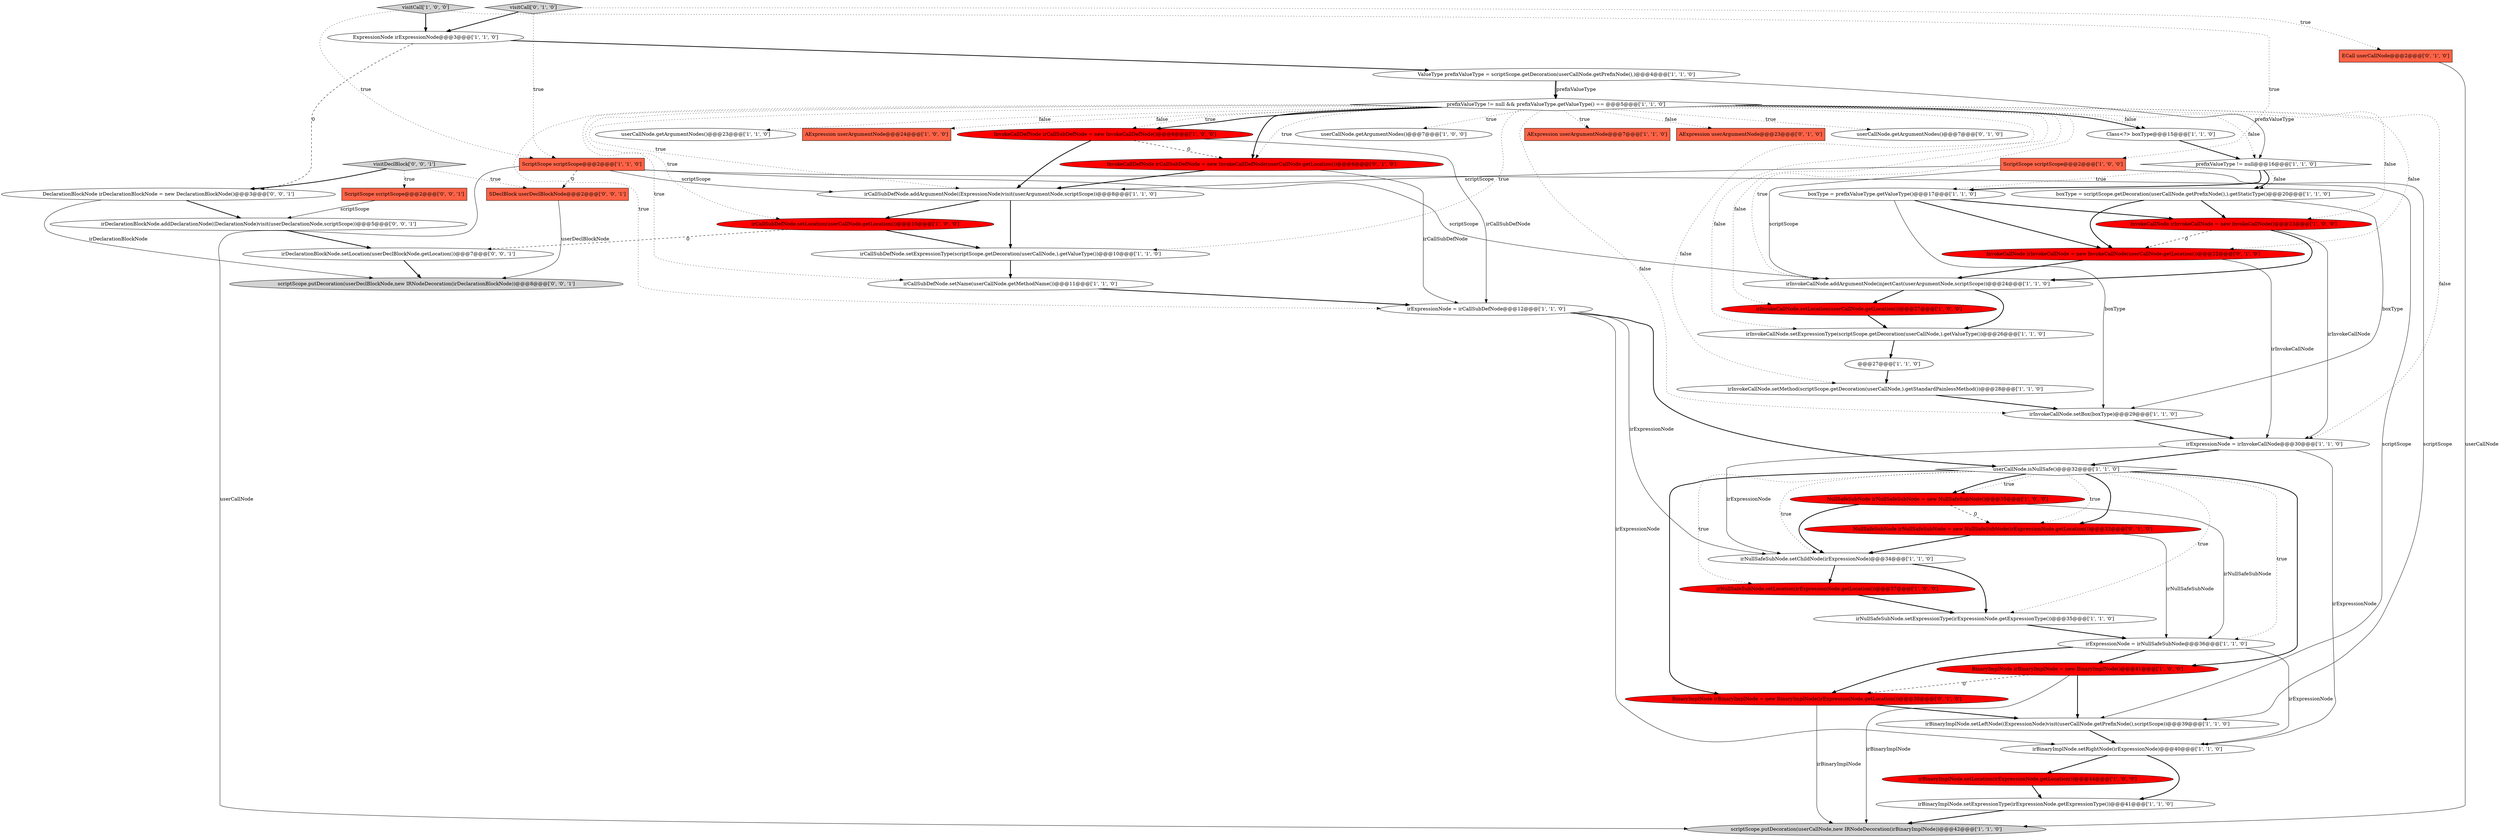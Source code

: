 digraph {
37 [style = filled, label = "irExpressionNode = irInvokeCallNode@@@30@@@['1', '1', '0']", fillcolor = white, shape = ellipse image = "AAA0AAABBB1BBB"];
26 [style = filled, label = "AExpression userArgumentNode@@@7@@@['1', '1', '0']", fillcolor = tomato, shape = box image = "AAA0AAABBB1BBB"];
21 [style = filled, label = "NullSafeSubNode irNullSafeSubNode = new NullSafeSubNode()@@@35@@@['1', '0', '0']", fillcolor = red, shape = ellipse image = "AAA1AAABBB1BBB"];
49 [style = filled, label = "ScriptScope scriptScope@@@2@@@['0', '0', '1']", fillcolor = tomato, shape = box image = "AAA0AAABBB3BBB"];
2 [style = filled, label = "userCallNode.isNullSafe()@@@32@@@['1', '1', '0']", fillcolor = white, shape = diamond image = "AAA0AAABBB1BBB"];
41 [style = filled, label = "AExpression userArgumentNode@@@23@@@['0', '1', '0']", fillcolor = tomato, shape = box image = "AAA0AAABBB2BBB"];
43 [style = filled, label = "userCallNode.getArgumentNodes()@@@7@@@['0', '1', '0']", fillcolor = white, shape = ellipse image = "AAA0AAABBB2BBB"];
14 [style = filled, label = "irCallSubDefNode.setExpressionType(scriptScope.getDecoration(userCallNode,).getValueType())@@@10@@@['1', '1', '0']", fillcolor = white, shape = ellipse image = "AAA0AAABBB1BBB"];
6 [style = filled, label = "irCallSubDefNode.addArgumentNode((ExpressionNode)visit(userArgumentNode,scriptScope))@@@8@@@['1', '1', '0']", fillcolor = white, shape = ellipse image = "AAA0AAABBB1BBB"];
19 [style = filled, label = "irInvokeCallNode.setBox(boxType)@@@29@@@['1', '1', '0']", fillcolor = white, shape = ellipse image = "AAA0AAABBB1BBB"];
53 [style = filled, label = "DeclarationBlockNode irDeclarationBlockNode = new DeclarationBlockNode()@@@3@@@['0', '0', '1']", fillcolor = white, shape = ellipse image = "AAA0AAABBB3BBB"];
15 [style = filled, label = "ScriptScope scriptScope@@@2@@@['1', '0', '0']", fillcolor = tomato, shape = box image = "AAA0AAABBB1BBB"];
46 [style = filled, label = "BinaryImplNode irBinaryImplNode = new BinaryImplNode(irExpressionNode.getLocation())@@@38@@@['0', '1', '0']", fillcolor = red, shape = ellipse image = "AAA1AAABBB2BBB"];
38 [style = filled, label = "userCallNode.getArgumentNodes()@@@23@@@['1', '1', '0']", fillcolor = white, shape = ellipse image = "AAA0AAABBB1BBB"];
24 [style = filled, label = "irNullSafeSubNode.setChildNode(irExpressionNode)@@@34@@@['1', '1', '0']", fillcolor = white, shape = ellipse image = "AAA0AAABBB1BBB"];
48 [style = filled, label = "visitDeclBlock['0', '0', '1']", fillcolor = lightgray, shape = diamond image = "AAA0AAABBB3BBB"];
29 [style = filled, label = "scriptScope.putDecoration(userCallNode,new IRNodeDecoration(irBinaryImplNode))@@@42@@@['1', '1', '0']", fillcolor = lightgray, shape = ellipse image = "AAA0AAABBB1BBB"];
44 [style = filled, label = "InvokeCallNode irInvokeCallNode = new InvokeCallNode(userCallNode.getLocation())@@@22@@@['0', '1', '0']", fillcolor = red, shape = ellipse image = "AAA1AAABBB2BBB"];
35 [style = filled, label = "irNullSafeSubNode.setExpressionType(irExpressionNode.getExpressionType())@@@35@@@['1', '1', '0']", fillcolor = white, shape = ellipse image = "AAA0AAABBB1BBB"];
45 [style = filled, label = "NullSafeSubNode irNullSafeSubNode = new NullSafeSubNode(irExpressionNode.getLocation())@@@33@@@['0', '1', '0']", fillcolor = red, shape = ellipse image = "AAA1AAABBB2BBB"];
20 [style = filled, label = "Class<?> boxType@@@15@@@['1', '1', '0']", fillcolor = white, shape = ellipse image = "AAA0AAABBB1BBB"];
36 [style = filled, label = "irExpressionNode = irCallSubDefNode@@@12@@@['1', '1', '0']", fillcolor = white, shape = ellipse image = "AAA0AAABBB1BBB"];
23 [style = filled, label = "InvokeCallDefNode irCallSubDefNode = new InvokeCallDefNode()@@@6@@@['1', '0', '0']", fillcolor = red, shape = ellipse image = "AAA1AAABBB1BBB"];
54 [style = filled, label = "irDeclarationBlockNode.setLocation(userDeclBlockNode.getLocation())@@@7@@@['0', '0', '1']", fillcolor = white, shape = ellipse image = "AAA0AAABBB3BBB"];
27 [style = filled, label = "irBinaryImplNode.setExpressionType(irExpressionNode.getExpressionType())@@@41@@@['1', '1', '0']", fillcolor = white, shape = ellipse image = "AAA0AAABBB1BBB"];
17 [style = filled, label = "prefixValueType != null && prefixValueType.getValueType() == @@@5@@@['1', '1', '0']", fillcolor = white, shape = diamond image = "AAA0AAABBB1BBB"];
7 [style = filled, label = "boxType = scriptScope.getDecoration(userCallNode.getPrefixNode(),).getStaticType()@@@20@@@['1', '1', '0']", fillcolor = white, shape = ellipse image = "AAA0AAABBB1BBB"];
51 [style = filled, label = "SDeclBlock userDeclBlockNode@@@2@@@['0', '0', '1']", fillcolor = tomato, shape = box image = "AAA0AAABBB3BBB"];
8 [style = filled, label = "AExpression userArgumentNode@@@24@@@['1', '0', '0']", fillcolor = tomato, shape = box image = "AAA0AAABBB1BBB"];
10 [style = filled, label = "BinaryImplNode irBinaryImplNode = new BinaryImplNode()@@@41@@@['1', '0', '0']", fillcolor = red, shape = ellipse image = "AAA1AAABBB1BBB"];
40 [style = filled, label = "ECall userCallNode@@@2@@@['0', '1', '0']", fillcolor = tomato, shape = box image = "AAA0AAABBB2BBB"];
9 [style = filled, label = "irCallSubDefNode.setLocation(userCallNode.getLocation())@@@10@@@['1', '0', '0']", fillcolor = red, shape = ellipse image = "AAA1AAABBB1BBB"];
3 [style = filled, label = "irCallSubDefNode.setName(userCallNode.getMethodName())@@@11@@@['1', '1', '0']", fillcolor = white, shape = ellipse image = "AAA0AAABBB1BBB"];
5 [style = filled, label = "irInvokeCallNode.setMethod(scriptScope.getDecoration(userCallNode,).getStandardPainlessMethod())@@@28@@@['1', '1', '0']", fillcolor = white, shape = ellipse image = "AAA0AAABBB1BBB"];
22 [style = filled, label = "ExpressionNode irExpressionNode@@@3@@@['1', '1', '0']", fillcolor = white, shape = ellipse image = "AAA0AAABBB1BBB"];
16 [style = filled, label = "irBinaryImplNode.setRightNode(irExpressionNode)@@@40@@@['1', '1', '0']", fillcolor = white, shape = ellipse image = "AAA0AAABBB1BBB"];
0 [style = filled, label = "ValueType prefixValueType = scriptScope.getDecoration(userCallNode.getPrefixNode(),)@@@4@@@['1', '1', '0']", fillcolor = white, shape = ellipse image = "AAA0AAABBB1BBB"];
32 [style = filled, label = "irInvokeCallNode.setExpressionType(scriptScope.getDecoration(userCallNode,).getValueType())@@@26@@@['1', '1', '0']", fillcolor = white, shape = ellipse image = "AAA0AAABBB1BBB"];
30 [style = filled, label = "irBinaryImplNode.setLocation(irExpressionNode.getLocation())@@@44@@@['1', '0', '0']", fillcolor = red, shape = ellipse image = "AAA1AAABBB1BBB"];
1 [style = filled, label = "visitCall['1', '0', '0']", fillcolor = lightgray, shape = diamond image = "AAA0AAABBB1BBB"];
33 [style = filled, label = "ScriptScope scriptScope@@@2@@@['1', '1', '0']", fillcolor = tomato, shape = box image = "AAA0AAABBB1BBB"];
47 [style = filled, label = "visitCall['0', '1', '0']", fillcolor = lightgray, shape = diamond image = "AAA0AAABBB2BBB"];
42 [style = filled, label = "InvokeCallDefNode irCallSubDefNode = new InvokeCallDefNode(userCallNode.getLocation())@@@6@@@['0', '1', '0']", fillcolor = red, shape = ellipse image = "AAA1AAABBB2BBB"];
39 [style = filled, label = "boxType = prefixValueType.getValueType()@@@17@@@['1', '1', '0']", fillcolor = white, shape = ellipse image = "AAA0AAABBB1BBB"];
50 [style = filled, label = "irDeclarationBlockNode.addDeclarationNode((DeclarationNode)visit(userDeclarationNode,scriptScope))@@@5@@@['0', '0', '1']", fillcolor = white, shape = ellipse image = "AAA0AAABBB3BBB"];
28 [style = filled, label = "prefixValueType != null@@@16@@@['1', '1', '0']", fillcolor = white, shape = diamond image = "AAA0AAABBB1BBB"];
31 [style = filled, label = "irInvokeCallNode.setLocation(userCallNode.getLocation())@@@27@@@['1', '0', '0']", fillcolor = red, shape = ellipse image = "AAA1AAABBB1BBB"];
11 [style = filled, label = "irExpressionNode = irNullSafeSubNode@@@36@@@['1', '1', '0']", fillcolor = white, shape = ellipse image = "AAA0AAABBB1BBB"];
52 [style = filled, label = "scriptScope.putDecoration(userDeclBlockNode,new IRNodeDecoration(irDeclarationBlockNode))@@@8@@@['0', '0', '1']", fillcolor = lightgray, shape = ellipse image = "AAA0AAABBB3BBB"];
18 [style = filled, label = "@@@27@@@['1', '1', '0']", fillcolor = white, shape = ellipse image = "AAA0AAABBB1BBB"];
13 [style = filled, label = "userCallNode.getArgumentNodes()@@@7@@@['1', '0', '0']", fillcolor = white, shape = ellipse image = "AAA0AAABBB1BBB"];
34 [style = filled, label = "InvokeCallNode irInvokeCallNode = new InvokeCallNode()@@@23@@@['1', '0', '0']", fillcolor = red, shape = ellipse image = "AAA1AAABBB1BBB"];
12 [style = filled, label = "irBinaryImplNode.setLeftNode((ExpressionNode)visit(userCallNode.getPrefixNode(),scriptScope))@@@39@@@['1', '1', '0']", fillcolor = white, shape = ellipse image = "AAA0AAABBB1BBB"];
25 [style = filled, label = "irNullSafeSubNode.setLocation(irExpressionNode.getLocation())@@@37@@@['1', '0', '0']", fillcolor = red, shape = ellipse image = "AAA1AAABBB1BBB"];
4 [style = filled, label = "irInvokeCallNode.addArgumentNode(injectCast(userArgumentNode,scriptScope))@@@24@@@['1', '1', '0']", fillcolor = white, shape = ellipse image = "AAA0AAABBB1BBB"];
14->3 [style = bold, label=""];
51->52 [style = solid, label="userDeclBlockNode"];
36->24 [style = solid, label="irExpressionNode"];
17->6 [style = dotted, label="true"];
10->29 [style = solid, label="irBinaryImplNode"];
17->14 [style = dotted, label="true"];
46->29 [style = solid, label="irBinaryImplNode"];
23->36 [style = solid, label="irCallSubDefNode"];
21->24 [style = bold, label=""];
11->46 [style = bold, label=""];
44->37 [style = solid, label="irInvokeCallNode"];
25->35 [style = bold, label=""];
45->24 [style = bold, label=""];
45->11 [style = solid, label="irNullSafeSubNode"];
22->53 [style = dashed, label="0"];
2->11 [style = dotted, label="true"];
2->25 [style = dotted, label="true"];
47->22 [style = bold, label=""];
17->8 [style = dotted, label="false"];
3->36 [style = bold, label=""];
22->0 [style = bold, label=""];
10->12 [style = bold, label=""];
0->17 [style = solid, label="prefixValueType"];
36->2 [style = bold, label=""];
9->14 [style = bold, label=""];
49->50 [style = solid, label="scriptScope"];
32->18 [style = bold, label=""];
40->29 [style = solid, label="userCallNode"];
50->54 [style = bold, label=""];
17->20 [style = bold, label=""];
33->4 [style = solid, label="scriptScope"];
54->52 [style = bold, label=""];
17->26 [style = dotted, label="true"];
0->17 [style = bold, label=""];
2->24 [style = dotted, label="true"];
39->34 [style = bold, label=""];
30->27 [style = bold, label=""];
2->21 [style = dotted, label="true"];
33->51 [style = dashed, label="0"];
42->36 [style = solid, label="irCallSubDefNode"];
17->42 [style = bold, label=""];
17->3 [style = dotted, label="true"];
21->45 [style = dashed, label="0"];
33->6 [style = solid, label="scriptScope"];
17->23 [style = dotted, label="true"];
19->37 [style = bold, label=""];
17->34 [style = dotted, label="false"];
1->33 [style = dotted, label="true"];
33->29 [style = solid, label="userCallNode"];
44->4 [style = bold, label=""];
17->5 [style = dotted, label="false"];
2->21 [style = bold, label=""];
1->15 [style = dotted, label="true"];
21->11 [style = solid, label="irNullSafeSubNode"];
17->32 [style = dotted, label="false"];
17->38 [style = dotted, label="false"];
17->43 [style = dotted, label="true"];
27->29 [style = bold, label=""];
17->44 [style = dotted, label="false"];
17->28 [style = dotted, label="false"];
7->44 [style = bold, label=""];
17->41 [style = dotted, label="false"];
16->27 [style = bold, label=""];
17->4 [style = dotted, label="true"];
7->19 [style = solid, label="boxType"];
36->16 [style = solid, label="irExpressionNode"];
28->39 [style = bold, label=""];
31->32 [style = bold, label=""];
2->10 [style = bold, label=""];
17->23 [style = bold, label=""];
34->44 [style = dashed, label="0"];
53->50 [style = bold, label=""];
10->46 [style = dashed, label="0"];
5->19 [style = bold, label=""];
4->31 [style = bold, label=""];
47->33 [style = dotted, label="true"];
17->42 [style = dotted, label="true"];
0->28 [style = solid, label="prefixValueType"];
11->10 [style = bold, label=""];
24->25 [style = bold, label=""];
23->6 [style = bold, label=""];
16->30 [style = bold, label=""];
2->35 [style = dotted, label="true"];
2->45 [style = bold, label=""];
53->52 [style = solid, label="irDeclarationBlockNode"];
37->2 [style = bold, label=""];
17->36 [style = dotted, label="true"];
11->16 [style = solid, label="irExpressionNode"];
17->37 [style = dotted, label="false"];
17->20 [style = dotted, label="false"];
2->46 [style = bold, label=""];
17->31 [style = dotted, label="false"];
39->44 [style = bold, label=""];
46->12 [style = bold, label=""];
15->6 [style = solid, label="scriptScope"];
24->35 [style = bold, label=""];
20->28 [style = bold, label=""];
28->7 [style = bold, label=""];
17->19 [style = dotted, label="false"];
2->45 [style = dotted, label="true"];
48->51 [style = dotted, label="true"];
12->16 [style = bold, label=""];
48->53 [style = bold, label=""];
33->12 [style = solid, label="scriptScope"];
39->19 [style = solid, label="boxType"];
48->49 [style = dotted, label="true"];
37->24 [style = solid, label="irExpressionNode"];
1->22 [style = bold, label=""];
6->14 [style = bold, label=""];
15->12 [style = solid, label="scriptScope"];
7->34 [style = bold, label=""];
42->6 [style = bold, label=""];
34->37 [style = solid, label="irInvokeCallNode"];
18->5 [style = bold, label=""];
28->7 [style = dotted, label="false"];
17->9 [style = dotted, label="true"];
47->40 [style = dotted, label="true"];
37->16 [style = solid, label="irExpressionNode"];
34->4 [style = bold, label=""];
6->9 [style = bold, label=""];
23->42 [style = dashed, label="0"];
28->39 [style = dotted, label="true"];
17->13 [style = dotted, label="true"];
9->54 [style = dashed, label="0"];
4->32 [style = bold, label=""];
15->4 [style = solid, label="scriptScope"];
35->11 [style = bold, label=""];
}
